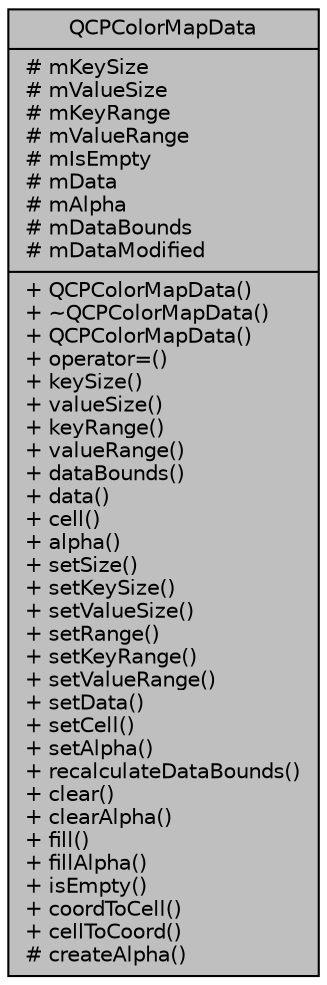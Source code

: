 digraph "QCPColorMapData"
{
  edge [fontname="Helvetica",fontsize="10",labelfontname="Helvetica",labelfontsize="10"];
  node [fontname="Helvetica",fontsize="10",shape=record];
  Node322 [label="{QCPColorMapData\n|# mKeySize\l# mValueSize\l# mKeyRange\l# mValueRange\l# mIsEmpty\l# mData\l# mAlpha\l# mDataBounds\l# mDataModified\l|+ QCPColorMapData()\l+ ~QCPColorMapData()\l+ QCPColorMapData()\l+ operator=()\l+ keySize()\l+ valueSize()\l+ keyRange()\l+ valueRange()\l+ dataBounds()\l+ data()\l+ cell()\l+ alpha()\l+ setSize()\l+ setKeySize()\l+ setValueSize()\l+ setRange()\l+ setKeyRange()\l+ setValueRange()\l+ setData()\l+ setCell()\l+ setAlpha()\l+ recalculateDataBounds()\l+ clear()\l+ clearAlpha()\l+ fill()\l+ fillAlpha()\l+ isEmpty()\l+ coordToCell()\l+ cellToCoord()\l# createAlpha()\l}",height=0.2,width=0.4,color="black", fillcolor="grey75", style="filled", fontcolor="black"];
}
